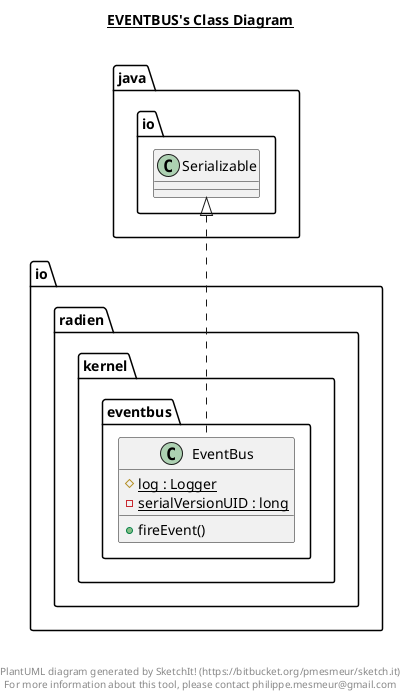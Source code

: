 @startuml

title __EVENTBUS's Class Diagram__\n

  namespace io.radien.kernel {
    namespace eventbus {
      class io.radien.kernel.eventbus.EventBus {
          {static} # log : Logger
          {static} - serialVersionUID : long
          + fireEvent()
      }
    }
  }
  

  io.radien.kernel.eventbus.EventBus .up.|> java.io.Serializable


right footer


PlantUML diagram generated by SketchIt! (https://bitbucket.org/pmesmeur/sketch.it)
For more information about this tool, please contact philippe.mesmeur@gmail.com
endfooter

@enduml
